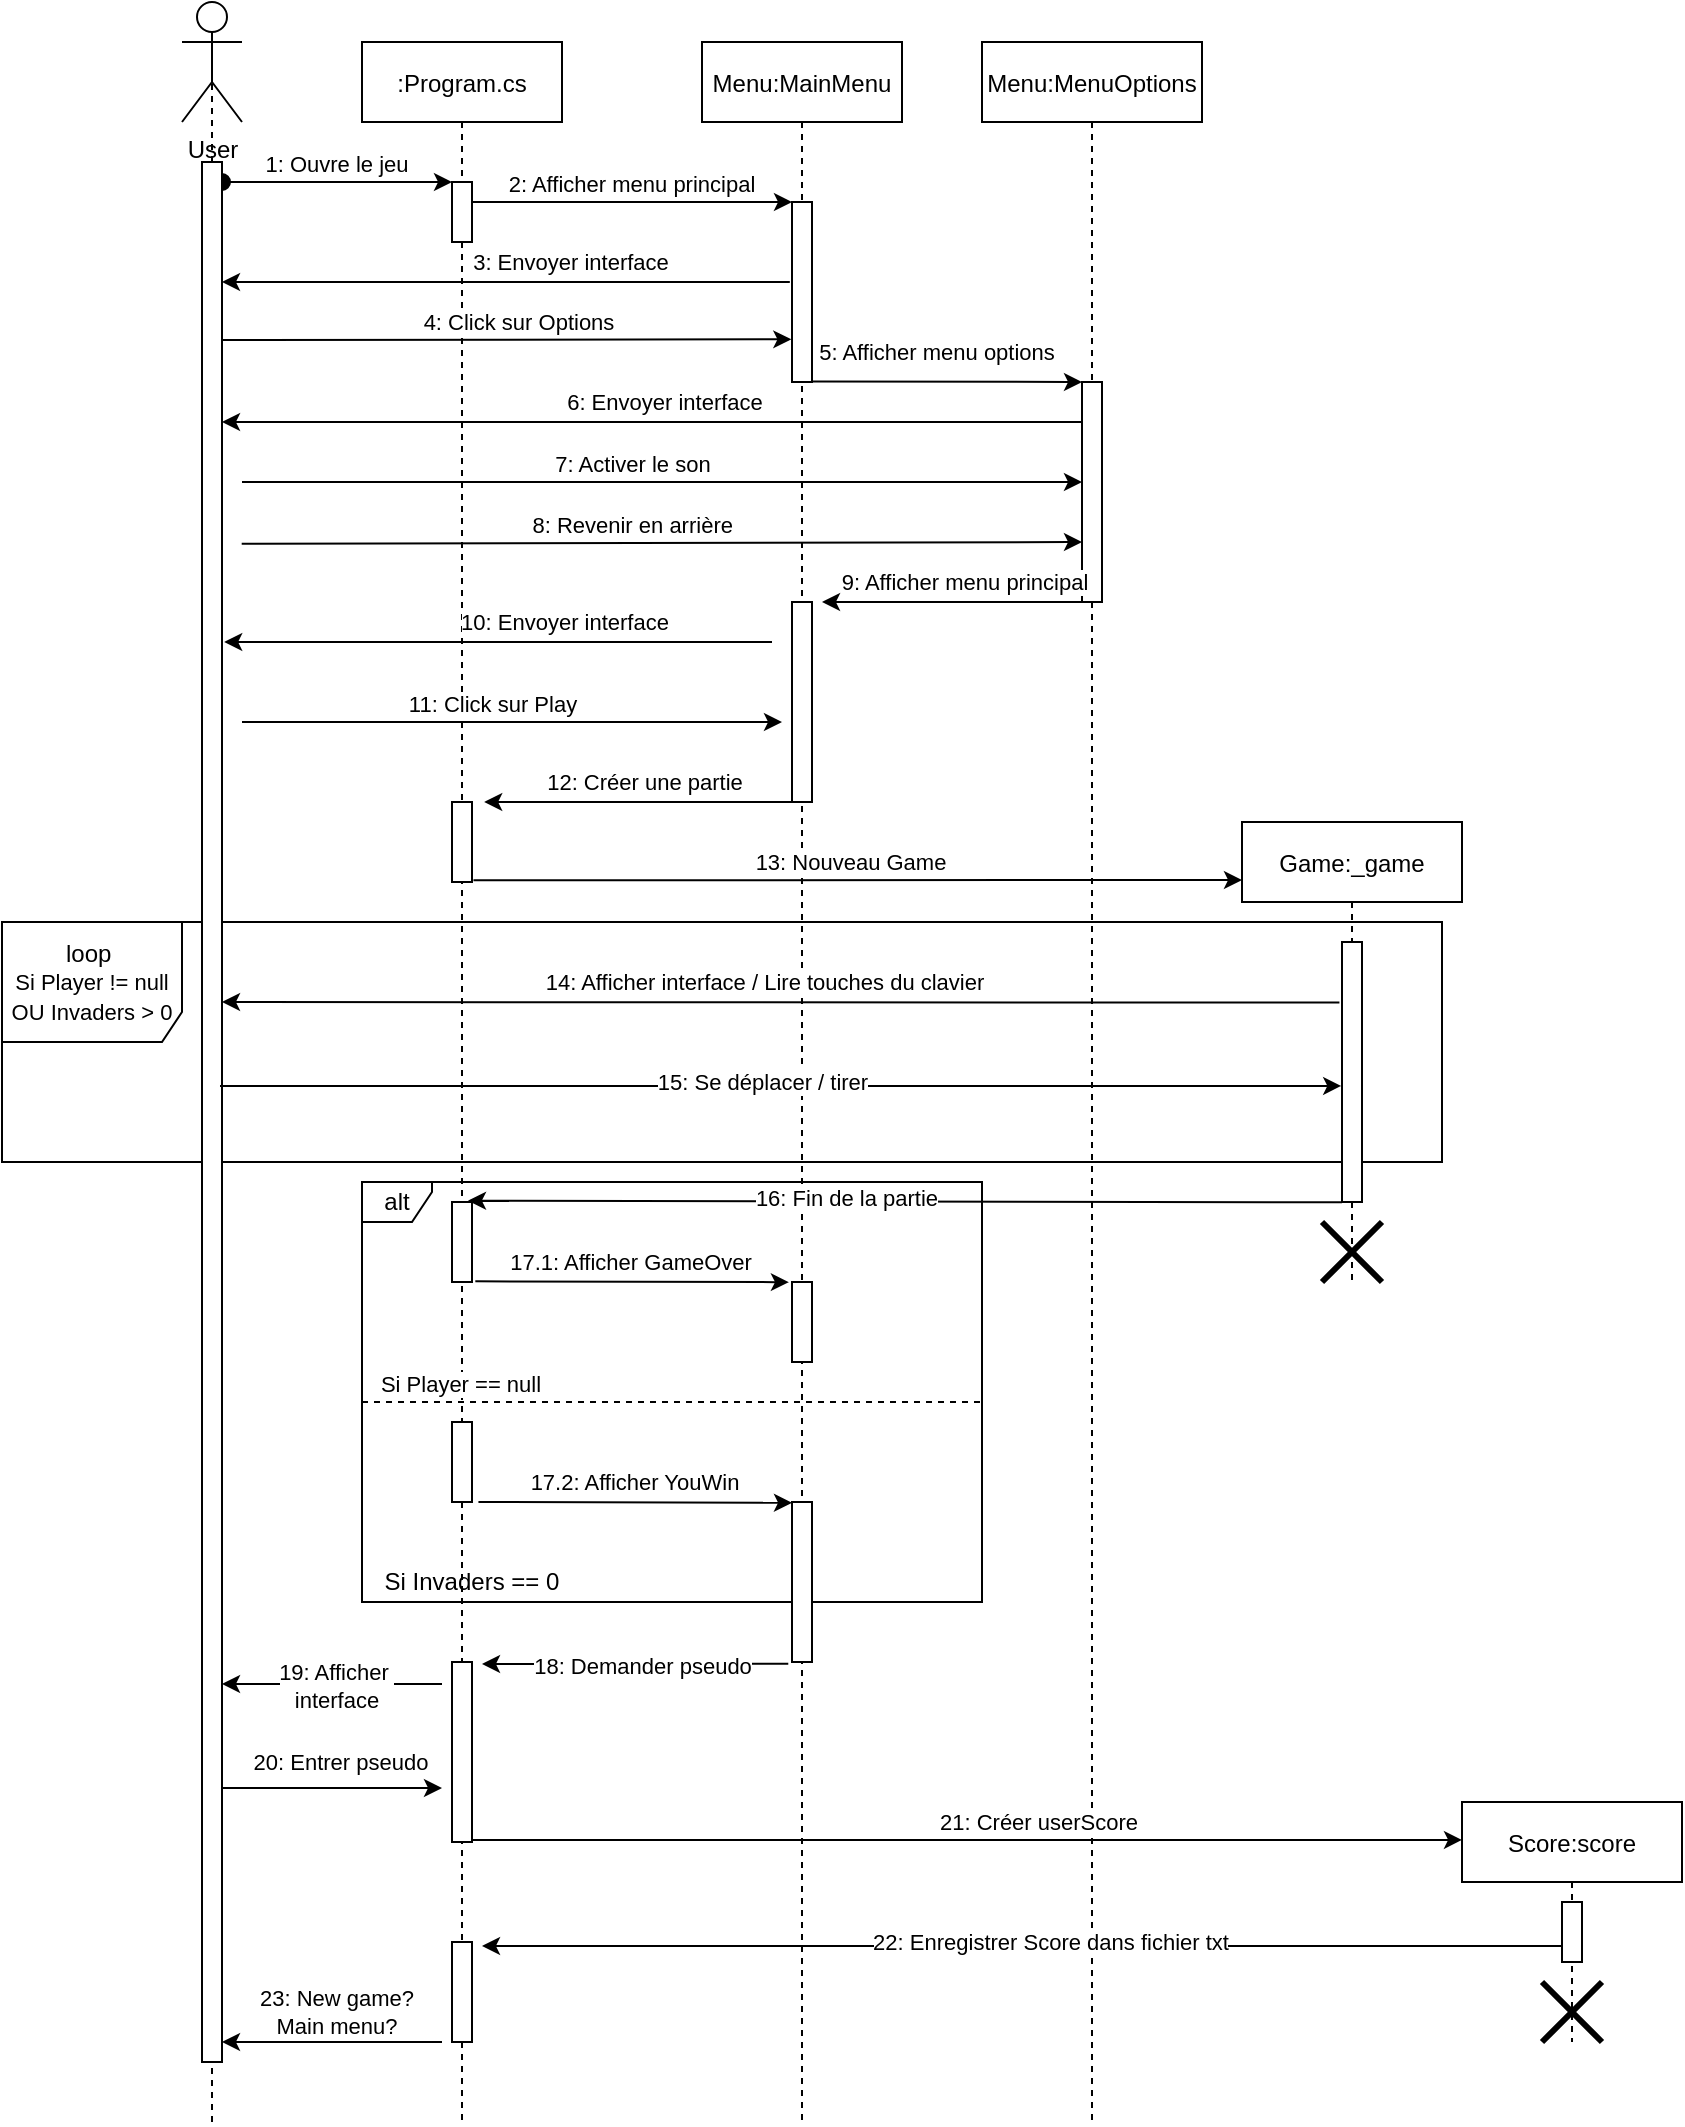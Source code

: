 <mxfile version="16.0.0" type="device"><diagram id="kgpKYQtTHZ0yAKxKKP6v" name="Page-1"><mxGraphModel dx="813" dy="449" grid="1" gridSize="10" guides="1" tooltips="1" connect="1" arrows="1" fold="1" page="1" pageScale="1" pageWidth="850" pageHeight="1100" math="0" shadow="0"><root><mxCell id="0"/><mxCell id="1" parent="0"/><mxCell id="7cIvp7bh044zNRIjViRy-22" value="alt" style="shape=umlFrame;whiteSpace=wrap;html=1;width=35;height=20;" vertex="1" parent="1"><mxGeometry x="185" y="610" width="310" height="210" as="geometry"/></mxCell><mxCell id="7cIvp7bh044zNRIjViRy-12" value="loop&amp;nbsp;&lt;br&gt;&lt;span style=&quot;font-size: 11px ; background-color: rgb(255 , 255 , 255)&quot;&gt;Si Player != null&lt;/span&gt;&lt;br style=&quot;font-size: 11px&quot;&gt;&lt;span style=&quot;font-size: 11px ; background-color: rgb(255 , 255 , 255)&quot;&gt;OU Invaders &amp;gt; 0&lt;/span&gt;" style="shape=umlFrame;whiteSpace=wrap;html=1;width=90;height=60;" vertex="1" parent="1"><mxGeometry x="5" y="480" width="720" height="120" as="geometry"/></mxCell><mxCell id="3nuBFxr9cyL0pnOWT2aG-1" value=":Program.cs" style="shape=umlLifeline;perimeter=lifelinePerimeter;container=1;collapsible=0;recursiveResize=0;rounded=0;shadow=0;strokeWidth=1;" parent="1" vertex="1"><mxGeometry x="185" y="40" width="100" height="1040" as="geometry"/></mxCell><mxCell id="3nuBFxr9cyL0pnOWT2aG-2" value="" style="points=[];perimeter=orthogonalPerimeter;rounded=0;shadow=0;strokeWidth=1;" parent="3nuBFxr9cyL0pnOWT2aG-1" vertex="1"><mxGeometry x="45" y="70" width="10" height="30" as="geometry"/></mxCell><mxCell id="3nuBFxr9cyL0pnOWT2aG-3" value="1: Ouvre le jeu" style="verticalAlign=bottom;startArrow=oval;endArrow=classic;startSize=8;shadow=0;strokeWidth=1;endFill=1;" parent="3nuBFxr9cyL0pnOWT2aG-1" target="3nuBFxr9cyL0pnOWT2aG-2" edge="1"><mxGeometry relative="1" as="geometry"><mxPoint x="-70" y="70" as="sourcePoint"/></mxGeometry></mxCell><mxCell id="6U3zOEsaNG8ydyjxen1O-37" value="" style="points=[];perimeter=orthogonalPerimeter;rounded=0;shadow=0;strokeWidth=1;" parent="3nuBFxr9cyL0pnOWT2aG-1" vertex="1"><mxGeometry x="45" y="380" width="10" height="40" as="geometry"/></mxCell><mxCell id="7cIvp7bh044zNRIjViRy-16" value="" style="points=[];perimeter=orthogonalPerimeter;rounded=0;shadow=0;strokeWidth=1;" vertex="1" parent="3nuBFxr9cyL0pnOWT2aG-1"><mxGeometry x="45" y="580" width="10" height="40" as="geometry"/></mxCell><mxCell id="7cIvp7bh044zNRIjViRy-30" value="" style="points=[];perimeter=orthogonalPerimeter;rounded=0;shadow=0;strokeWidth=1;" vertex="1" parent="3nuBFxr9cyL0pnOWT2aG-1"><mxGeometry x="45" y="690" width="10" height="40" as="geometry"/></mxCell><mxCell id="7cIvp7bh044zNRIjViRy-33" value="" style="points=[];perimeter=orthogonalPerimeter;rounded=0;shadow=0;strokeWidth=1;" vertex="1" parent="3nuBFxr9cyL0pnOWT2aG-1"><mxGeometry x="45" y="810" width="10" height="90" as="geometry"/></mxCell><mxCell id="7cIvp7bh044zNRIjViRy-44" value="" style="points=[];perimeter=orthogonalPerimeter;rounded=0;shadow=0;strokeWidth=1;" vertex="1" parent="3nuBFxr9cyL0pnOWT2aG-1"><mxGeometry x="45" y="950" width="10" height="50" as="geometry"/></mxCell><mxCell id="7cIvp7bh044zNRIjViRy-47" value="" style="endArrow=classic;html=1;rounded=0;" edge="1" parent="3nuBFxr9cyL0pnOWT2aG-1"><mxGeometry width="50" height="50" relative="1" as="geometry"><mxPoint x="40" y="1000" as="sourcePoint"/><mxPoint x="-70" y="1000" as="targetPoint"/></mxGeometry></mxCell><mxCell id="7cIvp7bh044zNRIjViRy-48" value="23: New game?&lt;br&gt;Main menu?" style="edgeLabel;html=1;align=center;verticalAlign=middle;resizable=0;points=[];" vertex="1" connectable="0" parent="7cIvp7bh044zNRIjViRy-47"><mxGeometry x="-0.039" y="1" relative="1" as="geometry"><mxPoint y="-16" as="offset"/></mxGeometry></mxCell><mxCell id="3nuBFxr9cyL0pnOWT2aG-5" value="Menu:MainMenu" style="shape=umlLifeline;perimeter=lifelinePerimeter;container=1;collapsible=0;recursiveResize=0;rounded=0;shadow=0;strokeWidth=1;" parent="1" vertex="1"><mxGeometry x="355" y="40" width="100" height="1040" as="geometry"/></mxCell><mxCell id="3nuBFxr9cyL0pnOWT2aG-6" value="" style="points=[];perimeter=orthogonalPerimeter;rounded=0;shadow=0;strokeWidth=1;" parent="3nuBFxr9cyL0pnOWT2aG-5" vertex="1"><mxGeometry x="45" y="80" width="10" height="90" as="geometry"/></mxCell><mxCell id="6U3zOEsaNG8ydyjxen1O-26" value="" style="points=[];perimeter=orthogonalPerimeter;rounded=0;shadow=0;strokeWidth=1;" parent="3nuBFxr9cyL0pnOWT2aG-5" vertex="1"><mxGeometry x="45" y="280" width="10" height="100" as="geometry"/></mxCell><mxCell id="6U3zOEsaNG8ydyjxen1O-31" value="11: Click sur Play" style="verticalAlign=bottom;startArrow=none;endArrow=classic;startSize=8;shadow=0;strokeWidth=1;startFill=0;endFill=1;" parent="3nuBFxr9cyL0pnOWT2aG-5" edge="1"><mxGeometry x="-0.07" relative="1" as="geometry"><mxPoint x="-230" y="340" as="sourcePoint"/><mxPoint x="40" y="340" as="targetPoint"/><mxPoint as="offset"/></mxGeometry></mxCell><mxCell id="6U3zOEsaNG8ydyjxen1O-35" value="" style="endArrow=classic;html=1;rounded=1;strokeColor=default;exitX=-0.109;exitY=0.444;exitDx=0;exitDy=0;exitPerimeter=0;" parent="3nuBFxr9cyL0pnOWT2aG-5" edge="1"><mxGeometry width="50" height="50" relative="1" as="geometry"><mxPoint x="45.0" y="380.0" as="sourcePoint"/><mxPoint x="-108.91" y="380" as="targetPoint"/></mxGeometry></mxCell><mxCell id="6U3zOEsaNG8ydyjxen1O-36" value="12: Créer une partie" style="edgeLabel;html=1;align=center;verticalAlign=middle;resizable=0;points=[];" parent="6U3zOEsaNG8ydyjxen1O-35" vertex="1" connectable="0"><mxGeometry x="0.35" relative="1" as="geometry"><mxPoint x="30" y="-10" as="offset"/></mxGeometry></mxCell><mxCell id="6U3zOEsaNG8ydyjxen1O-18" value="7: Activer le son" style="verticalAlign=bottom;startArrow=none;endArrow=classic;startSize=8;shadow=0;strokeWidth=1;startFill=0;endFill=1;" parent="3nuBFxr9cyL0pnOWT2aG-5" edge="1"><mxGeometry x="-0.07" relative="1" as="geometry"><mxPoint x="-230" y="220" as="sourcePoint"/><mxPoint x="190" y="220" as="targetPoint"/><mxPoint as="offset"/></mxGeometry></mxCell><mxCell id="6U3zOEsaNG8ydyjxen1O-21" value="8: Revenir en arrière" style="verticalAlign=bottom;startArrow=none;endArrow=classic;startSize=8;shadow=0;strokeWidth=1;startFill=0;endFill=1;" parent="3nuBFxr9cyL0pnOWT2aG-5" edge="1"><mxGeometry x="-0.07" relative="1" as="geometry"><mxPoint x="-230.15" y="250.93" as="sourcePoint"/><mxPoint x="190" y="250" as="targetPoint"/><mxPoint as="offset"/></mxGeometry></mxCell><mxCell id="7cIvp7bh044zNRIjViRy-21" value="" style="points=[];perimeter=orthogonalPerimeter;rounded=0;shadow=0;strokeWidth=1;" vertex="1" parent="3nuBFxr9cyL0pnOWT2aG-5"><mxGeometry x="45" y="620" width="10" height="40" as="geometry"/></mxCell><mxCell id="7cIvp7bh044zNRIjViRy-29" value="" style="points=[];perimeter=orthogonalPerimeter;rounded=0;shadow=0;strokeWidth=1;" vertex="1" parent="3nuBFxr9cyL0pnOWT2aG-5"><mxGeometry x="45" y="730" width="10" height="80" as="geometry"/></mxCell><mxCell id="3nuBFxr9cyL0pnOWT2aG-8" value="2: Afficher menu principal" style="verticalAlign=bottom;endArrow=classic;entryX=0;entryY=0;shadow=0;strokeWidth=1;endFill=1;" parent="1" source="3nuBFxr9cyL0pnOWT2aG-2" target="3nuBFxr9cyL0pnOWT2aG-6" edge="1"><mxGeometry relative="1" as="geometry"><mxPoint x="340" y="120" as="sourcePoint"/></mxGeometry></mxCell><mxCell id="6U3zOEsaNG8ydyjxen1O-1" value="User" style="shape=umlActor;verticalLabelPosition=bottom;verticalAlign=top;html=1;outlineConnect=0;" parent="1" vertex="1"><mxGeometry x="95" y="20" width="30" height="60" as="geometry"/></mxCell><mxCell id="6U3zOEsaNG8ydyjxen1O-8" value="" style="endArrow=none;dashed=1;html=1;rounded=0;entryX=0.5;entryY=0.5;entryDx=0;entryDy=0;entryPerimeter=0;startArrow=none;" parent="1" target="6U3zOEsaNG8ydyjxen1O-1" edge="1" source="7cIvp7bh044zNRIjViRy-1"><mxGeometry width="50" height="50" relative="1" as="geometry"><mxPoint x="110" y="640" as="sourcePoint"/><mxPoint x="175" y="180" as="targetPoint"/></mxGeometry></mxCell><mxCell id="6U3zOEsaNG8ydyjxen1O-11" value="Menu:MenuOptions" style="shape=umlLifeline;perimeter=lifelinePerimeter;container=1;collapsible=0;recursiveResize=0;rounded=0;shadow=0;strokeWidth=1;" parent="1" vertex="1"><mxGeometry x="495" y="40" width="110" height="1040" as="geometry"/></mxCell><mxCell id="6U3zOEsaNG8ydyjxen1O-12" value="" style="points=[];perimeter=orthogonalPerimeter;rounded=0;shadow=0;strokeWidth=1;" parent="6U3zOEsaNG8ydyjxen1O-11" vertex="1"><mxGeometry x="50" y="170" width="10" height="110" as="geometry"/></mxCell><mxCell id="6U3zOEsaNG8ydyjxen1O-15" value="4: Click sur Options" style="verticalAlign=bottom;startArrow=none;endArrow=classic;startSize=8;shadow=0;strokeWidth=1;entryX=-0.033;entryY=0.763;entryDx=0;entryDy=0;entryPerimeter=0;strokeColor=default;rounded=1;startFill=0;endFill=1;" parent="1" target="3nuBFxr9cyL0pnOWT2aG-6" edge="1"><mxGeometry x="0.043" relative="1" as="geometry"><mxPoint x="115" y="189" as="sourcePoint"/><mxPoint x="385" y="190" as="targetPoint"/><mxPoint as="offset"/></mxGeometry></mxCell><mxCell id="6U3zOEsaNG8ydyjxen1O-16" value="" style="endArrow=classic;html=1;rounded=0;exitX=1.031;exitY=0.997;exitDx=0;exitDy=0;exitPerimeter=0;" parent="1" source="3nuBFxr9cyL0pnOWT2aG-6" edge="1"><mxGeometry width="50" height="50" relative="1" as="geometry"><mxPoint x="465" y="230" as="sourcePoint"/><mxPoint x="545" y="210" as="targetPoint"/></mxGeometry></mxCell><mxCell id="6U3zOEsaNG8ydyjxen1O-17" value="5: Afficher menu options" style="edgeLabel;html=1;align=center;verticalAlign=middle;resizable=0;points=[];" parent="6U3zOEsaNG8ydyjxen1O-16" vertex="1" connectable="0"><mxGeometry x="-0.157" y="1" relative="1" as="geometry"><mxPoint x="4" y="-14" as="offset"/></mxGeometry></mxCell><mxCell id="6U3zOEsaNG8ydyjxen1O-22" value="" style="endArrow=classic;html=1;rounded=1;strokeColor=default;exitX=-0.109;exitY=0.444;exitDx=0;exitDy=0;exitPerimeter=0;" parent="1" source="3nuBFxr9cyL0pnOWT2aG-6" edge="1"><mxGeometry width="50" height="50" relative="1" as="geometry"><mxPoint x="385" y="160" as="sourcePoint"/><mxPoint x="115" y="160" as="targetPoint"/></mxGeometry></mxCell><mxCell id="6U3zOEsaNG8ydyjxen1O-23" value="3: Envoyer interface" style="edgeLabel;html=1;align=center;verticalAlign=middle;resizable=0;points=[];" parent="6U3zOEsaNG8ydyjxen1O-22" vertex="1" connectable="0"><mxGeometry x="0.35" relative="1" as="geometry"><mxPoint x="81" y="-10" as="offset"/></mxGeometry></mxCell><mxCell id="6U3zOEsaNG8ydyjxen1O-24" value="" style="endArrow=classic;html=1;rounded=1;strokeColor=default;exitX=0;exitY=0.182;exitDx=0;exitDy=0;exitPerimeter=0;endFill=1;" parent="1" edge="1" source="6U3zOEsaNG8ydyjxen1O-12"><mxGeometry width="50" height="50" relative="1" as="geometry"><mxPoint x="535" y="230" as="sourcePoint"/><mxPoint x="115" y="230" as="targetPoint"/></mxGeometry></mxCell><mxCell id="6U3zOEsaNG8ydyjxen1O-25" value="6: Envoyer interface" style="edgeLabel;html=1;align=center;verticalAlign=middle;resizable=0;points=[];" parent="6U3zOEsaNG8ydyjxen1O-24" vertex="1" connectable="0"><mxGeometry x="0.35" relative="1" as="geometry"><mxPoint x="81" y="-10" as="offset"/></mxGeometry></mxCell><mxCell id="6U3zOEsaNG8ydyjxen1O-27" value="" style="endArrow=classic;html=1;rounded=1;strokeColor=default;exitX=0;exitY=1;exitDx=0;exitDy=0;exitPerimeter=0;" parent="1" source="6U3zOEsaNG8ydyjxen1O-12" edge="1"><mxGeometry width="50" height="50" relative="1" as="geometry"><mxPoint x="415" y="260" as="sourcePoint"/><mxPoint x="415" y="320" as="targetPoint"/></mxGeometry></mxCell><mxCell id="6U3zOEsaNG8ydyjxen1O-28" value="9: Afficher menu principal" style="edgeLabel;html=1;align=center;verticalAlign=middle;resizable=0;points=[];" parent="6U3zOEsaNG8ydyjxen1O-27" vertex="1" connectable="0"><mxGeometry x="0.072" y="1" relative="1" as="geometry"><mxPoint x="10" y="-11" as="offset"/></mxGeometry></mxCell><mxCell id="6U3zOEsaNG8ydyjxen1O-29" value="" style="endArrow=classic;html=1;rounded=1;strokeColor=default;exitX=-0.109;exitY=0.444;exitDx=0;exitDy=0;exitPerimeter=0;" parent="1" edge="1"><mxGeometry width="50" height="50" relative="1" as="geometry"><mxPoint x="390.0" y="340" as="sourcePoint"/><mxPoint x="116.09" y="340" as="targetPoint"/></mxGeometry></mxCell><mxCell id="6U3zOEsaNG8ydyjxen1O-30" value="10: Envoyer interface" style="edgeLabel;html=1;align=center;verticalAlign=middle;resizable=0;points=[];" parent="6U3zOEsaNG8ydyjxen1O-29" vertex="1" connectable="0"><mxGeometry x="0.35" relative="1" as="geometry"><mxPoint x="81" y="-10" as="offset"/></mxGeometry></mxCell><mxCell id="6U3zOEsaNG8ydyjxen1O-32" value="Game:_game" style="shape=umlLifeline;perimeter=lifelinePerimeter;container=1;collapsible=0;recursiveResize=0;rounded=0;shadow=0;strokeWidth=1;" parent="1" vertex="1"><mxGeometry x="625" y="430" width="110" height="230" as="geometry"/></mxCell><mxCell id="6U3zOEsaNG8ydyjxen1O-33" value="" style="points=[];perimeter=orthogonalPerimeter;rounded=0;shadow=0;strokeWidth=1;" parent="6U3zOEsaNG8ydyjxen1O-32" vertex="1"><mxGeometry x="50" y="60" width="10" height="130" as="geometry"/></mxCell><mxCell id="7cIvp7bh044zNRIjViRy-15" value="" style="shape=umlDestroy;whiteSpace=wrap;html=1;strokeWidth=3;" vertex="1" parent="6U3zOEsaNG8ydyjxen1O-32"><mxGeometry x="40" y="200" width="30" height="30" as="geometry"/></mxCell><mxCell id="6U3zOEsaNG8ydyjxen1O-39" value="" style="endArrow=classic;html=1;rounded=1;strokeColor=default;exitX=1.073;exitY=0.978;exitDx=0;exitDy=0;exitPerimeter=0;" parent="1" source="6U3zOEsaNG8ydyjxen1O-37" edge="1"><mxGeometry width="50" height="50" relative="1" as="geometry"><mxPoint x="275" y="500" as="sourcePoint"/><mxPoint x="625" y="459" as="targetPoint"/></mxGeometry></mxCell><mxCell id="6U3zOEsaNG8ydyjxen1O-40" value="13: Nouveau Game" style="edgeLabel;html=1;align=center;verticalAlign=middle;resizable=0;points=[];" parent="6U3zOEsaNG8ydyjxen1O-39" vertex="1" connectable="0"><mxGeometry x="-0.041" relative="1" as="geometry"><mxPoint x="4" y="-9" as="offset"/></mxGeometry></mxCell><mxCell id="6U3zOEsaNG8ydyjxen1O-41" value="" style="endArrow=classic;html=1;rounded=1;strokeColor=default;exitX=-0.129;exitY=0.233;exitDx=0;exitDy=0;exitPerimeter=0;" parent="1" source="6U3zOEsaNG8ydyjxen1O-33" edge="1"><mxGeometry width="50" height="50" relative="1" as="geometry"><mxPoint x="445" y="340" as="sourcePoint"/><mxPoint x="115" y="520" as="targetPoint"/></mxGeometry></mxCell><mxCell id="6U3zOEsaNG8ydyjxen1O-42" value="14: Afficher interface / Lire touches du clavier" style="edgeLabel;html=1;align=center;verticalAlign=middle;resizable=0;points=[];" parent="6U3zOEsaNG8ydyjxen1O-41" vertex="1" connectable="0"><mxGeometry x="0.127" y="1" relative="1" as="geometry"><mxPoint x="27" y="-11" as="offset"/></mxGeometry></mxCell><mxCell id="7cIvp7bh044zNRIjViRy-2" value="" style="endArrow=none;dashed=1;html=1;rounded=0;startArrow=none;" edge="1" parent="1" source="7cIvp7bh044zNRIjViRy-1"><mxGeometry width="50" height="50" relative="1" as="geometry"><mxPoint x="110" y="640" as="sourcePoint"/><mxPoint x="110" y="140" as="targetPoint"/></mxGeometry></mxCell><mxCell id="7cIvp7bh044zNRIjViRy-1" value="" style="points=[];perimeter=orthogonalPerimeter;rounded=0;shadow=0;strokeWidth=1;" vertex="1" parent="1"><mxGeometry x="105" y="100" width="10" height="950" as="geometry"/></mxCell><mxCell id="7cIvp7bh044zNRIjViRy-3" value="" style="endArrow=none;dashed=1;html=1;rounded=0;" edge="1" parent="1" target="7cIvp7bh044zNRIjViRy-1"><mxGeometry width="50" height="50" relative="1" as="geometry"><mxPoint x="110" y="1080" as="sourcePoint"/><mxPoint x="110" y="140" as="targetPoint"/></mxGeometry></mxCell><mxCell id="7cIvp7bh044zNRIjViRy-4" value="" style="endArrow=classic;html=1;rounded=0;entryX=0.93;entryY=0.683;entryDx=0;entryDy=0;entryPerimeter=0;" edge="1" parent="1" target="7cIvp7bh044zNRIjViRy-12"><mxGeometry width="50" height="50" relative="1" as="geometry"><mxPoint x="114" y="562" as="sourcePoint"/><mxPoint x="405" y="590" as="targetPoint"/></mxGeometry></mxCell><mxCell id="7cIvp7bh044zNRIjViRy-6" value="15: Se déplacer / tirer" style="edgeLabel;html=1;align=center;verticalAlign=middle;resizable=0;points=[];" vertex="1" connectable="0" parent="7cIvp7bh044zNRIjViRy-4"><mxGeometry x="-0.153" y="2" relative="1" as="geometry"><mxPoint x="33" as="offset"/></mxGeometry></mxCell><mxCell id="7cIvp7bh044zNRIjViRy-17" value="" style="endArrow=classic;html=1;rounded=0;exitX=-0.157;exitY=0.955;exitDx=0;exitDy=0;exitPerimeter=0;entryX=0.8;entryY=-0.017;entryDx=0;entryDy=0;entryPerimeter=0;" edge="1" parent="1" target="7cIvp7bh044zNRIjViRy-16"><mxGeometry width="50" height="50" relative="1" as="geometry"><mxPoint x="675.0" y="620.18" as="sourcePoint"/><mxPoint x="245" y="620" as="targetPoint"/></mxGeometry></mxCell><mxCell id="7cIvp7bh044zNRIjViRy-18" value="16: Fin de la partie" style="edgeLabel;html=1;align=center;verticalAlign=middle;resizable=0;points=[];" vertex="1" connectable="0" parent="7cIvp7bh044zNRIjViRy-17"><mxGeometry x="0.135" y="-1" relative="1" as="geometry"><mxPoint y="-1" as="offset"/></mxGeometry></mxCell><mxCell id="7cIvp7bh044zNRIjViRy-20" value="" style="endArrow=classic;html=1;rounded=0;entryX=-0.155;entryY=0.002;entryDx=0;entryDy=0;entryPerimeter=0;exitX=1.167;exitY=0.992;exitDx=0;exitDy=0;exitPerimeter=0;" edge="1" parent="1" source="7cIvp7bh044zNRIjViRy-16" target="7cIvp7bh044zNRIjViRy-21"><mxGeometry width="50" height="50" relative="1" as="geometry"><mxPoint x="335" y="650" as="sourcePoint"/><mxPoint x="335" y="690" as="targetPoint"/></mxGeometry></mxCell><mxCell id="7cIvp7bh044zNRIjViRy-25" value="17.1: Afficher GameOver" style="edgeLabel;html=1;align=center;verticalAlign=middle;resizable=0;points=[];" vertex="1" connectable="0" parent="7cIvp7bh044zNRIjViRy-20"><mxGeometry x="0.181" y="1" relative="1" as="geometry"><mxPoint x="-15" y="-9" as="offset"/></mxGeometry></mxCell><mxCell id="7cIvp7bh044zNRIjViRy-26" value="Si Invaders == 0" style="text;html=1;strokeColor=none;fillColor=none;align=center;verticalAlign=middle;whiteSpace=wrap;rounded=0;" vertex="1" parent="1"><mxGeometry x="195" y="800" width="90" height="20" as="geometry"/></mxCell><mxCell id="7cIvp7bh044zNRIjViRy-23" value="" style="endArrow=none;dashed=1;html=1;rounded=0;" edge="1" parent="1"><mxGeometry width="50" height="50" relative="1" as="geometry"><mxPoint x="185" y="720" as="sourcePoint"/><mxPoint x="495" y="720" as="targetPoint"/></mxGeometry></mxCell><mxCell id="7cIvp7bh044zNRIjViRy-24" value="Si Player == null" style="edgeLabel;html=1;align=center;verticalAlign=middle;resizable=0;points=[];" vertex="1" connectable="0" parent="7cIvp7bh044zNRIjViRy-23"><mxGeometry x="-0.777" y="1" relative="1" as="geometry"><mxPoint x="14" y="-8" as="offset"/></mxGeometry></mxCell><mxCell id="7cIvp7bh044zNRIjViRy-27" value="" style="endArrow=classic;html=1;rounded=0;entryX=-0.155;entryY=0.002;entryDx=0;entryDy=0;entryPerimeter=0;exitX=1.167;exitY=0.992;exitDx=0;exitDy=0;exitPerimeter=0;" edge="1" parent="1"><mxGeometry width="50" height="50" relative="1" as="geometry"><mxPoint x="243.22" y="770" as="sourcePoint"/><mxPoint x="400.0" y="770.4" as="targetPoint"/></mxGeometry></mxCell><mxCell id="7cIvp7bh044zNRIjViRy-28" value="17.2: Afficher YouWin" style="edgeLabel;html=1;align=center;verticalAlign=middle;resizable=0;points=[];" vertex="1" connectable="0" parent="7cIvp7bh044zNRIjViRy-27"><mxGeometry x="0.181" y="1" relative="1" as="geometry"><mxPoint x="-15" y="-9" as="offset"/></mxGeometry></mxCell><mxCell id="7cIvp7bh044zNRIjViRy-31" value="" style="endArrow=classic;html=1;rounded=0;exitX=-0.186;exitY=1.011;exitDx=0;exitDy=0;exitPerimeter=0;" edge="1" parent="1" source="7cIvp7bh044zNRIjViRy-29"><mxGeometry width="50" height="50" relative="1" as="geometry"><mxPoint x="435" y="860" as="sourcePoint"/><mxPoint x="245" y="851" as="targetPoint"/></mxGeometry></mxCell><mxCell id="7cIvp7bh044zNRIjViRy-32" value="18: Demander pseudo" style="edgeLabel;html=1;align=center;verticalAlign=middle;resizable=0;points=[];" vertex="1" connectable="0" parent="7cIvp7bh044zNRIjViRy-31"><mxGeometry x="-0.039" y="1" relative="1" as="geometry"><mxPoint as="offset"/></mxGeometry></mxCell><mxCell id="7cIvp7bh044zNRIjViRy-35" value="" style="endArrow=classic;html=1;rounded=0;" edge="1" parent="1"><mxGeometry width="50" height="50" relative="1" as="geometry"><mxPoint x="225" y="861" as="sourcePoint"/><mxPoint x="115" y="861" as="targetPoint"/></mxGeometry></mxCell><mxCell id="7cIvp7bh044zNRIjViRy-36" value="19: Afficher&amp;nbsp;&lt;br&gt;interface" style="edgeLabel;html=1;align=center;verticalAlign=middle;resizable=0;points=[];" vertex="1" connectable="0" parent="7cIvp7bh044zNRIjViRy-35"><mxGeometry x="-0.039" y="1" relative="1" as="geometry"><mxPoint as="offset"/></mxGeometry></mxCell><mxCell id="7cIvp7bh044zNRIjViRy-37" value="" style="endArrow=classic;html=1;rounded=0;" edge="1" parent="1"><mxGeometry width="50" height="50" relative="1" as="geometry"><mxPoint x="115" y="913" as="sourcePoint"/><mxPoint x="225" y="913" as="targetPoint"/></mxGeometry></mxCell><mxCell id="7cIvp7bh044zNRIjViRy-38" value="20: Entrer pseudo" style="edgeLabel;html=1;align=center;verticalAlign=middle;resizable=0;points=[];" vertex="1" connectable="0" parent="7cIvp7bh044zNRIjViRy-37"><mxGeometry x="0.111" relative="1" as="geometry"><mxPoint x="-2" y="-13" as="offset"/></mxGeometry></mxCell><mxCell id="7cIvp7bh044zNRIjViRy-39" value="Score:score" style="shape=umlLifeline;perimeter=lifelinePerimeter;container=1;collapsible=0;recursiveResize=0;rounded=0;shadow=0;strokeWidth=1;" vertex="1" parent="1"><mxGeometry x="735" y="920" width="110" height="120" as="geometry"/></mxCell><mxCell id="7cIvp7bh044zNRIjViRy-40" value="" style="points=[];perimeter=orthogonalPerimeter;rounded=0;shadow=0;strokeWidth=1;" vertex="1" parent="7cIvp7bh044zNRIjViRy-39"><mxGeometry x="50" y="50" width="10" height="30" as="geometry"/></mxCell><mxCell id="7cIvp7bh044zNRIjViRy-51" value="" style="shape=umlDestroy;whiteSpace=wrap;html=1;strokeWidth=3;" vertex="1" parent="7cIvp7bh044zNRIjViRy-39"><mxGeometry x="40" y="90" width="30" height="30" as="geometry"/></mxCell><mxCell id="7cIvp7bh044zNRIjViRy-42" value="" style="endArrow=classic;html=1;rounded=0;exitX=0.971;exitY=0.989;exitDx=0;exitDy=0;exitPerimeter=0;entryX=0;entryY=0.158;entryDx=0;entryDy=0;entryPerimeter=0;" edge="1" parent="1" source="7cIvp7bh044zNRIjViRy-33" target="7cIvp7bh044zNRIjViRy-39"><mxGeometry width="50" height="50" relative="1" as="geometry"><mxPoint x="395" y="910" as="sourcePoint"/><mxPoint x="615" y="939" as="targetPoint"/></mxGeometry></mxCell><mxCell id="7cIvp7bh044zNRIjViRy-43" value="21: Créer userScore" style="edgeLabel;html=1;align=center;verticalAlign=middle;resizable=0;points=[];" vertex="1" connectable="0" parent="7cIvp7bh044zNRIjViRy-42"><mxGeometry x="0.048" y="-1" relative="1" as="geometry"><mxPoint x="24" y="-10" as="offset"/></mxGeometry></mxCell><mxCell id="7cIvp7bh044zNRIjViRy-45" value="" style="endArrow=classic;html=1;rounded=0;" edge="1" parent="1"><mxGeometry width="50" height="50" relative="1" as="geometry"><mxPoint x="785" y="992" as="sourcePoint"/><mxPoint x="245" y="992" as="targetPoint"/></mxGeometry></mxCell><mxCell id="7cIvp7bh044zNRIjViRy-46" value="22: Enregistrer Score dans fichier txt" style="edgeLabel;html=1;align=center;verticalAlign=middle;resizable=0;points=[];" vertex="1" connectable="0" parent="7cIvp7bh044zNRIjViRy-45"><mxGeometry x="0.026" y="-2" relative="1" as="geometry"><mxPoint x="21" as="offset"/></mxGeometry></mxCell></root></mxGraphModel></diagram></mxfile>